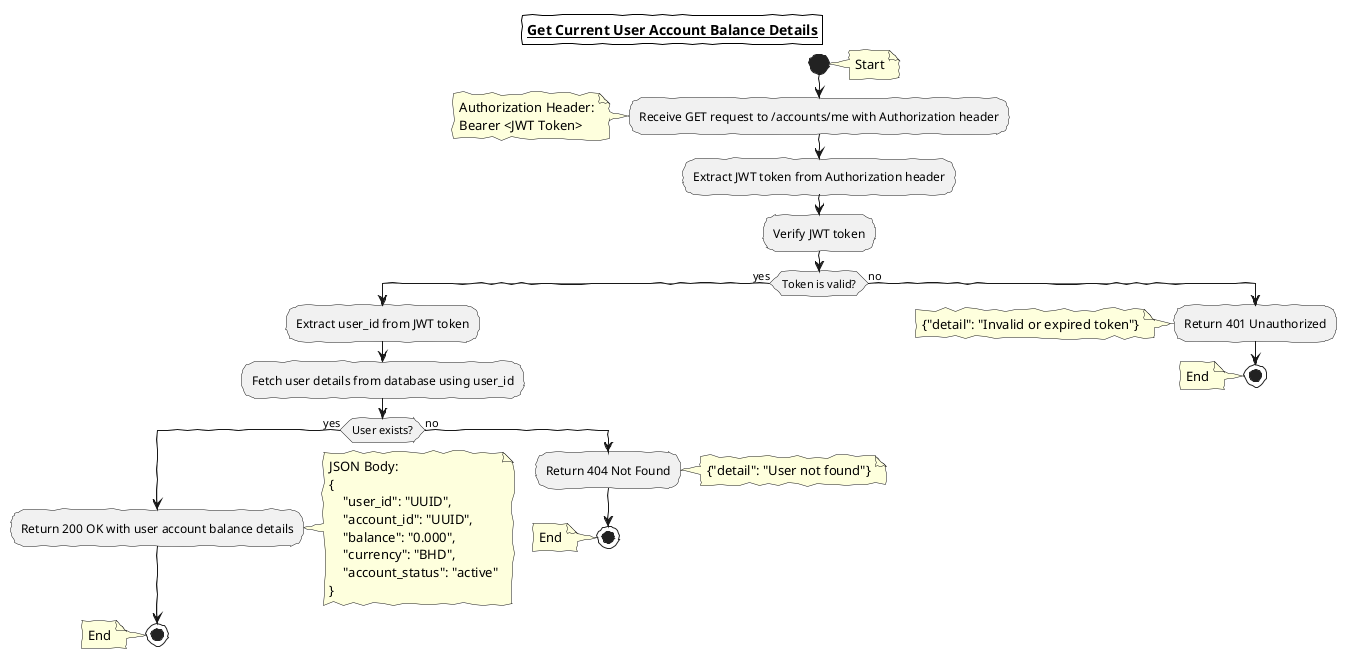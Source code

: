 @startuml Get Current User Account Balance Details
skinparam handwritten true
skinparam titleBorder 1
skinparam titleBorderColor black
title **<u>Get Current User Account Balance Details</u>**

start
note right: Start
:Receive GET request to /accounts/me with Authorization header;
note left
    Authorization Header:
    Bearer <JWT Token>
end note
:Extract JWT token from Authorization header;
:Verify JWT token;
if (Token is valid?) then (yes)
    :Extract user_id from JWT token;
    :Fetch user details from database using user_id;
    if (User exists?) then (yes)
        :Return 200 OK with user account balance details;
        note right
            JSON Body:
            {   
                "user_id": "UUID",
                "account_id": "UUID",
                "balance": "0.000",
                "currency": "BHD", 
                "account_status": "active"
            }
        end note
        stop
        note left: End
    else (no)
        :Return 404 Not Found;
        note right: {"detail": "User not found"}
        stop
        note left: End
    endif
else (no)
    :Return 401 Unauthorized;
    note left: {"detail": "Invalid or expired token"}
    stop
    note left: End
endif
@enduml